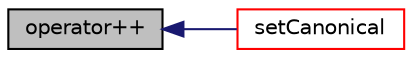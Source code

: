 digraph "operator++"
{
  bgcolor="transparent";
  edge [fontname="Helvetica",fontsize="10",labelfontname="Helvetica",labelfontsize="10"];
  node [fontname="Helvetica",fontsize="10",shape=record];
  rankdir="LR";
  Node1 [label="operator++",height=0.2,width=0.4,color="black", fillcolor="grey75", style="filled", fontcolor="black"];
  Node1 -> Node2 [dir="back",color="midnightblue",fontsize="10",style="solid",fontname="Helvetica"];
  Node2 [label="setCanonical",height=0.2,width=0.4,color="red",URL="$a00623.html#a9fe0f5513339c480e64660f5f36514c2",tooltip="Set edge to a unique state so different ones can be compared. "];
}
